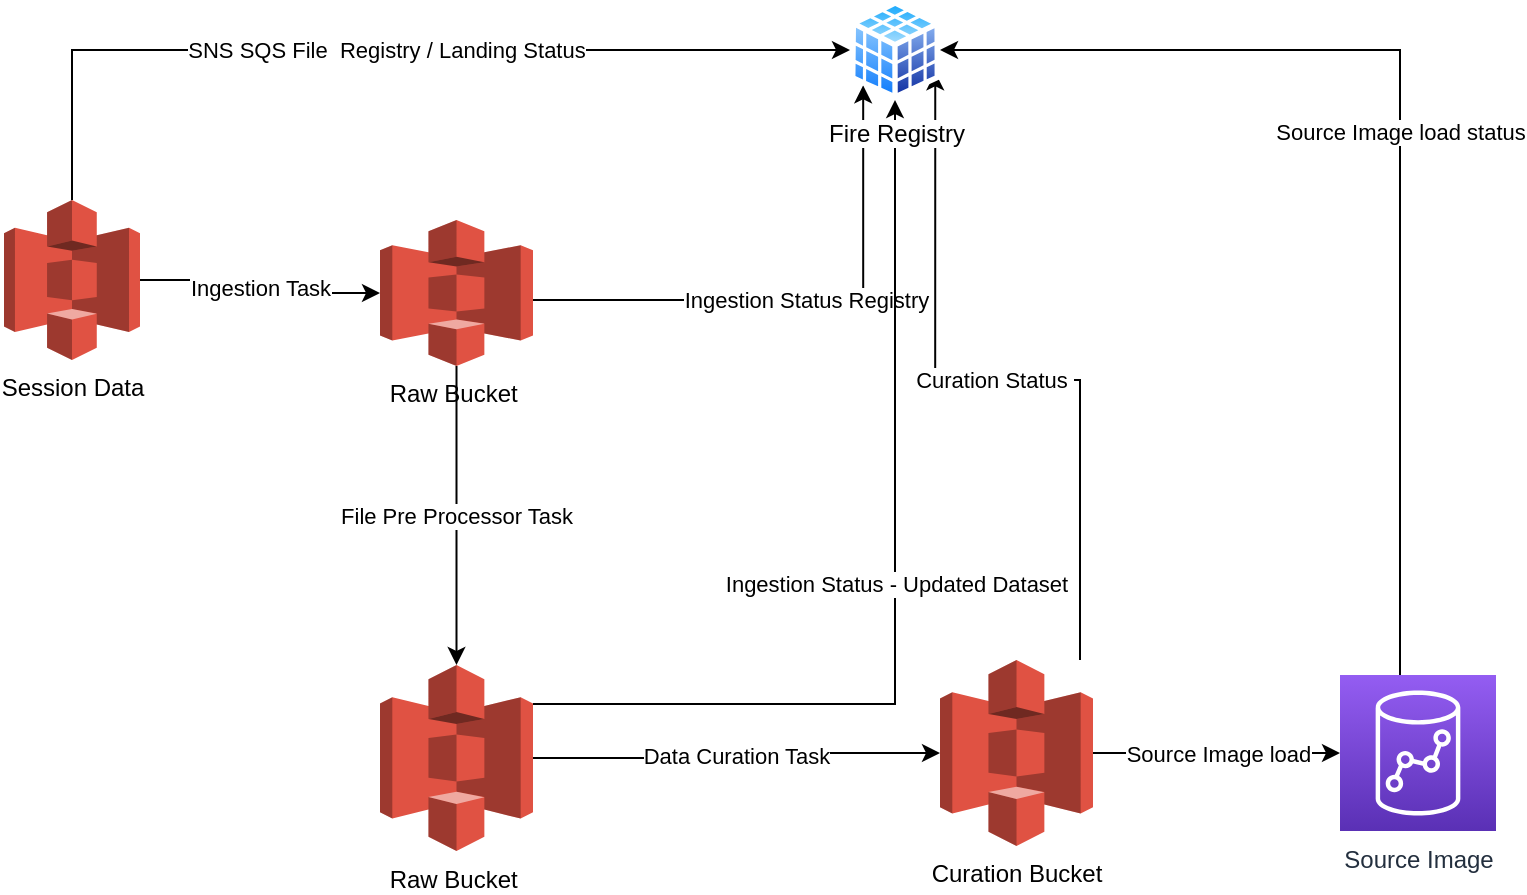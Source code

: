 <mxfile version="20.2.3" type="github">
  <diagram id="OhKaLDaHgcXHkoBfcTl3" name="Page-1">
    <mxGraphModel dx="2066" dy="1102" grid="1" gridSize="10" guides="1" tooltips="1" connect="1" arrows="1" fold="1" page="1" pageScale="1" pageWidth="827" pageHeight="1169" math="0" shadow="0">
      <root>
        <mxCell id="0" />
        <mxCell id="1" parent="0" />
        <mxCell id="8ND7kdwB8o9J2yMEpzUh-13" value="Ingestion Task" style="edgeStyle=orthogonalEdgeStyle;rounded=0;orthogonalLoop=1;jettySize=auto;html=1;" edge="1" parent="1" source="8ND7kdwB8o9J2yMEpzUh-1" target="8ND7kdwB8o9J2yMEpzUh-2">
          <mxGeometry relative="1" as="geometry" />
        </mxCell>
        <mxCell id="8ND7kdwB8o9J2yMEpzUh-17" value="SNS SQS File&amp;nbsp; Registry / Landing Status" style="edgeStyle=orthogonalEdgeStyle;rounded=0;orthogonalLoop=1;jettySize=auto;html=1;exitX=0.5;exitY=0;exitDx=0;exitDy=0;exitPerimeter=0;entryX=0;entryY=0.5;entryDx=0;entryDy=0;" edge="1" parent="1" source="8ND7kdwB8o9J2yMEpzUh-1" target="8ND7kdwB8o9J2yMEpzUh-15">
          <mxGeometry relative="1" as="geometry">
            <mxPoint x="118" y="60" as="targetPoint" />
          </mxGeometry>
        </mxCell>
        <mxCell id="8ND7kdwB8o9J2yMEpzUh-1" value="Session Data" style="outlineConnect=0;dashed=0;verticalLabelPosition=bottom;verticalAlign=top;align=center;html=1;shape=mxgraph.aws3.s3;fillColor=#E05243;gradientColor=none;" vertex="1" parent="1">
          <mxGeometry x="32" y="120" width="68" height="80" as="geometry" />
        </mxCell>
        <mxCell id="8ND7kdwB8o9J2yMEpzUh-4" value="File Pre Processor Task" style="edgeStyle=orthogonalEdgeStyle;rounded=0;orthogonalLoop=1;jettySize=auto;html=1;" edge="1" parent="1" source="8ND7kdwB8o9J2yMEpzUh-2" target="8ND7kdwB8o9J2yMEpzUh-5">
          <mxGeometry relative="1" as="geometry">
            <mxPoint x="498.25" y="400" as="targetPoint" />
          </mxGeometry>
        </mxCell>
        <mxCell id="8ND7kdwB8o9J2yMEpzUh-18" value="Ingestion Status Registry" style="edgeStyle=orthogonalEdgeStyle;rounded=0;orthogonalLoop=1;jettySize=auto;html=1;entryX=0;entryY=1;entryDx=0;entryDy=0;" edge="1" parent="1" source="8ND7kdwB8o9J2yMEpzUh-2" target="8ND7kdwB8o9J2yMEpzUh-15">
          <mxGeometry relative="1" as="geometry">
            <Array as="points">
              <mxPoint x="462" y="170" />
            </Array>
          </mxGeometry>
        </mxCell>
        <mxCell id="8ND7kdwB8o9J2yMEpzUh-2" value="Raw Bucket&amp;nbsp;" style="outlineConnect=0;dashed=0;verticalLabelPosition=bottom;verticalAlign=top;align=center;html=1;shape=mxgraph.aws3.s3;fillColor=#E05243;gradientColor=none;" vertex="1" parent="1">
          <mxGeometry x="220" y="130" width="76.5" height="73" as="geometry" />
        </mxCell>
        <mxCell id="8ND7kdwB8o9J2yMEpzUh-7" value="Data Curation Task" style="edgeStyle=orthogonalEdgeStyle;rounded=0;orthogonalLoop=1;jettySize=auto;html=1;" edge="1" parent="1" source="8ND7kdwB8o9J2yMEpzUh-5" target="8ND7kdwB8o9J2yMEpzUh-6">
          <mxGeometry relative="1" as="geometry" />
        </mxCell>
        <mxCell id="8ND7kdwB8o9J2yMEpzUh-19" value="Ingestion Status - Updated Dataset" style="edgeStyle=orthogonalEdgeStyle;rounded=0;orthogonalLoop=1;jettySize=auto;html=1;exitX=1;exitY=0.21;exitDx=0;exitDy=0;exitPerimeter=0;entryX=0.5;entryY=1;entryDx=0;entryDy=0;" edge="1" parent="1" source="8ND7kdwB8o9J2yMEpzUh-5" target="8ND7kdwB8o9J2yMEpzUh-15">
          <mxGeometry relative="1" as="geometry" />
        </mxCell>
        <mxCell id="8ND7kdwB8o9J2yMEpzUh-5" value="Raw Bucket&amp;nbsp;" style="outlineConnect=0;dashed=0;verticalLabelPosition=bottom;verticalAlign=top;align=center;html=1;shape=mxgraph.aws3.s3;fillColor=#E05243;gradientColor=none;" vertex="1" parent="1">
          <mxGeometry x="220" y="352.5" width="76.5" height="93" as="geometry" />
        </mxCell>
        <mxCell id="8ND7kdwB8o9J2yMEpzUh-23" value="Source Image load" style="edgeStyle=orthogonalEdgeStyle;rounded=0;orthogonalLoop=1;jettySize=auto;html=1;entryX=0;entryY=0.5;entryDx=0;entryDy=0;entryPerimeter=0;" edge="1" parent="1" source="8ND7kdwB8o9J2yMEpzUh-6" target="8ND7kdwB8o9J2yMEpzUh-9">
          <mxGeometry relative="1" as="geometry" />
        </mxCell>
        <mxCell id="8ND7kdwB8o9J2yMEpzUh-27" value="Curation Status&amp;nbsp;" style="edgeStyle=orthogonalEdgeStyle;rounded=0;orthogonalLoop=1;jettySize=auto;html=1;entryX=1;entryY=0.75;entryDx=0;entryDy=0;" edge="1" parent="1" source="8ND7kdwB8o9J2yMEpzUh-6" target="8ND7kdwB8o9J2yMEpzUh-15">
          <mxGeometry relative="1" as="geometry">
            <Array as="points">
              <mxPoint x="570" y="210" />
              <mxPoint x="498" y="210" />
            </Array>
          </mxGeometry>
        </mxCell>
        <mxCell id="8ND7kdwB8o9J2yMEpzUh-6" value="Curation Bucket" style="outlineConnect=0;dashed=0;verticalLabelPosition=bottom;verticalAlign=top;align=center;html=1;shape=mxgraph.aws3.s3;fillColor=#E05243;gradientColor=none;" vertex="1" parent="1">
          <mxGeometry x="500" y="350" width="76.5" height="93" as="geometry" />
        </mxCell>
        <mxCell id="8ND7kdwB8o9J2yMEpzUh-28" value="Source Image load status" style="edgeStyle=orthogonalEdgeStyle;rounded=0;orthogonalLoop=1;jettySize=auto;html=1;entryX=1;entryY=0.5;entryDx=0;entryDy=0;" edge="1" parent="1" source="8ND7kdwB8o9J2yMEpzUh-9" target="8ND7kdwB8o9J2yMEpzUh-15">
          <mxGeometry relative="1" as="geometry">
            <mxPoint x="719" y="50" as="targetPoint" />
            <Array as="points">
              <mxPoint x="730" y="45" />
            </Array>
          </mxGeometry>
        </mxCell>
        <mxCell id="8ND7kdwB8o9J2yMEpzUh-9" value="Source Image" style="sketch=0;points=[[0,0,0],[0.25,0,0],[0.5,0,0],[0.75,0,0],[1,0,0],[0,1,0],[0.25,1,0],[0.5,1,0],[0.75,1,0],[1,1,0],[0,0.25,0],[0,0.5,0],[0,0.75,0],[1,0.25,0],[1,0.5,0],[1,0.75,0]];outlineConnect=0;fontColor=#232F3E;gradientColor=#945DF2;gradientDirection=north;fillColor=#5A30B5;strokeColor=#ffffff;dashed=0;verticalLabelPosition=bottom;verticalAlign=top;align=center;html=1;fontSize=12;fontStyle=0;aspect=fixed;shape=mxgraph.aws4.resourceIcon;resIcon=mxgraph.aws4.redshift;" vertex="1" parent="1">
          <mxGeometry x="700" y="357.5" width="78" height="78" as="geometry" />
        </mxCell>
        <mxCell id="8ND7kdwB8o9J2yMEpzUh-15" value="Fire Registry" style="aspect=fixed;perimeter=ellipsePerimeter;html=1;align=center;shadow=0;dashed=0;spacingTop=3;image;image=img/lib/active_directory/database_cube.svg;" vertex="1" parent="1">
          <mxGeometry x="455" y="20" width="45" height="50" as="geometry" />
        </mxCell>
      </root>
    </mxGraphModel>
  </diagram>
</mxfile>
